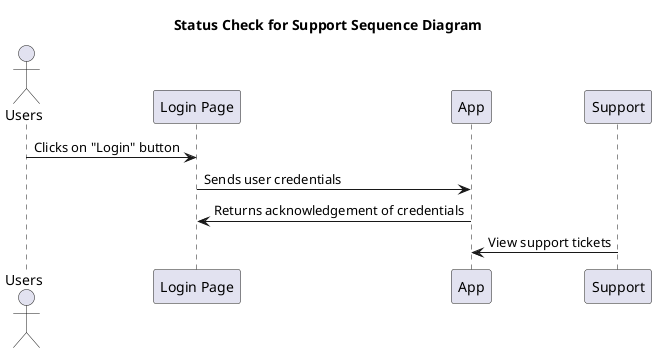 @startuml Support
title Status Check for Support Sequence Diagram
actor Users

participant "Login Page" as LP

Users -> LP: Clicks on "Login" button
LP -> App: Sends user credentials
App -> LP: Returns acknowledgement of credentials

App <- Support: View support tickets

@enduml


